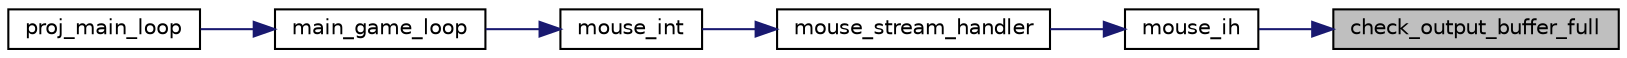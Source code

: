 digraph "check_output_buffer_full"
{
 // LATEX_PDF_SIZE
  edge [fontname="Helvetica",fontsize="10",labelfontname="Helvetica",labelfontsize="10"];
  node [fontname="Helvetica",fontsize="10",shape=record];
  rankdir="RL";
  Node1 [label="check_output_buffer_full",height=0.2,width=0.4,color="black", fillcolor="grey75", style="filled", fontcolor="black",tooltip="Checks if the output buffer is full."];
  Node1 -> Node2 [dir="back",color="midnightblue",fontsize="10",style="solid",fontname="Helvetica"];
  Node2 [label="mouse_ih",height=0.2,width=0.4,color="black", fillcolor="white", style="filled",URL="$keyboard_8c.html#a210374b50462acdedab00df64d5cea3c",tooltip="Mouse interrupt handler."];
  Node2 -> Node3 [dir="back",color="midnightblue",fontsize="10",style="solid",fontname="Helvetica"];
  Node3 [label="mouse_stream_handler",height=0.2,width=0.4,color="black", fillcolor="white", style="filled",URL="$keyboard_8c.html#a0e6e9ac3494870bb3ed3652c47bd6809",tooltip="Checks if the mouse is moving."];
  Node3 -> Node4 [dir="back",color="midnightblue",fontsize="10",style="solid",fontname="Helvetica"];
  Node4 [label="mouse_int",height=0.2,width=0.4,color="black", fillcolor="white", style="filled",URL="$manager_8c.html#ae4c896cac6d43efb2e8384558e2a8389",tooltip="Handles the mouse interrupts. Appropriately handles the mouse interrupts depending on the gamestate."];
  Node4 -> Node5 [dir="back",color="midnightblue",fontsize="10",style="solid",fontname="Helvetica"];
  Node5 [label="main_game_loop",height=0.2,width=0.4,color="black", fillcolor="white", style="filled",URL="$manager_8c.html#abfa3e0325d0e3c711d629d90574a80fc",tooltip="Function that handles the main game loop. This function handles the interrupts appropriately."];
  Node5 -> Node6 [dir="back",color="midnightblue",fontsize="10",style="solid",fontname="Helvetica"];
  Node6 [label="proj_main_loop",height=0.2,width=0.4,color="black", fillcolor="white", style="filled",URL="$proj_8c.html#ad290208c74ef25eb347d1d96a390cd66",tooltip=" "];
}
